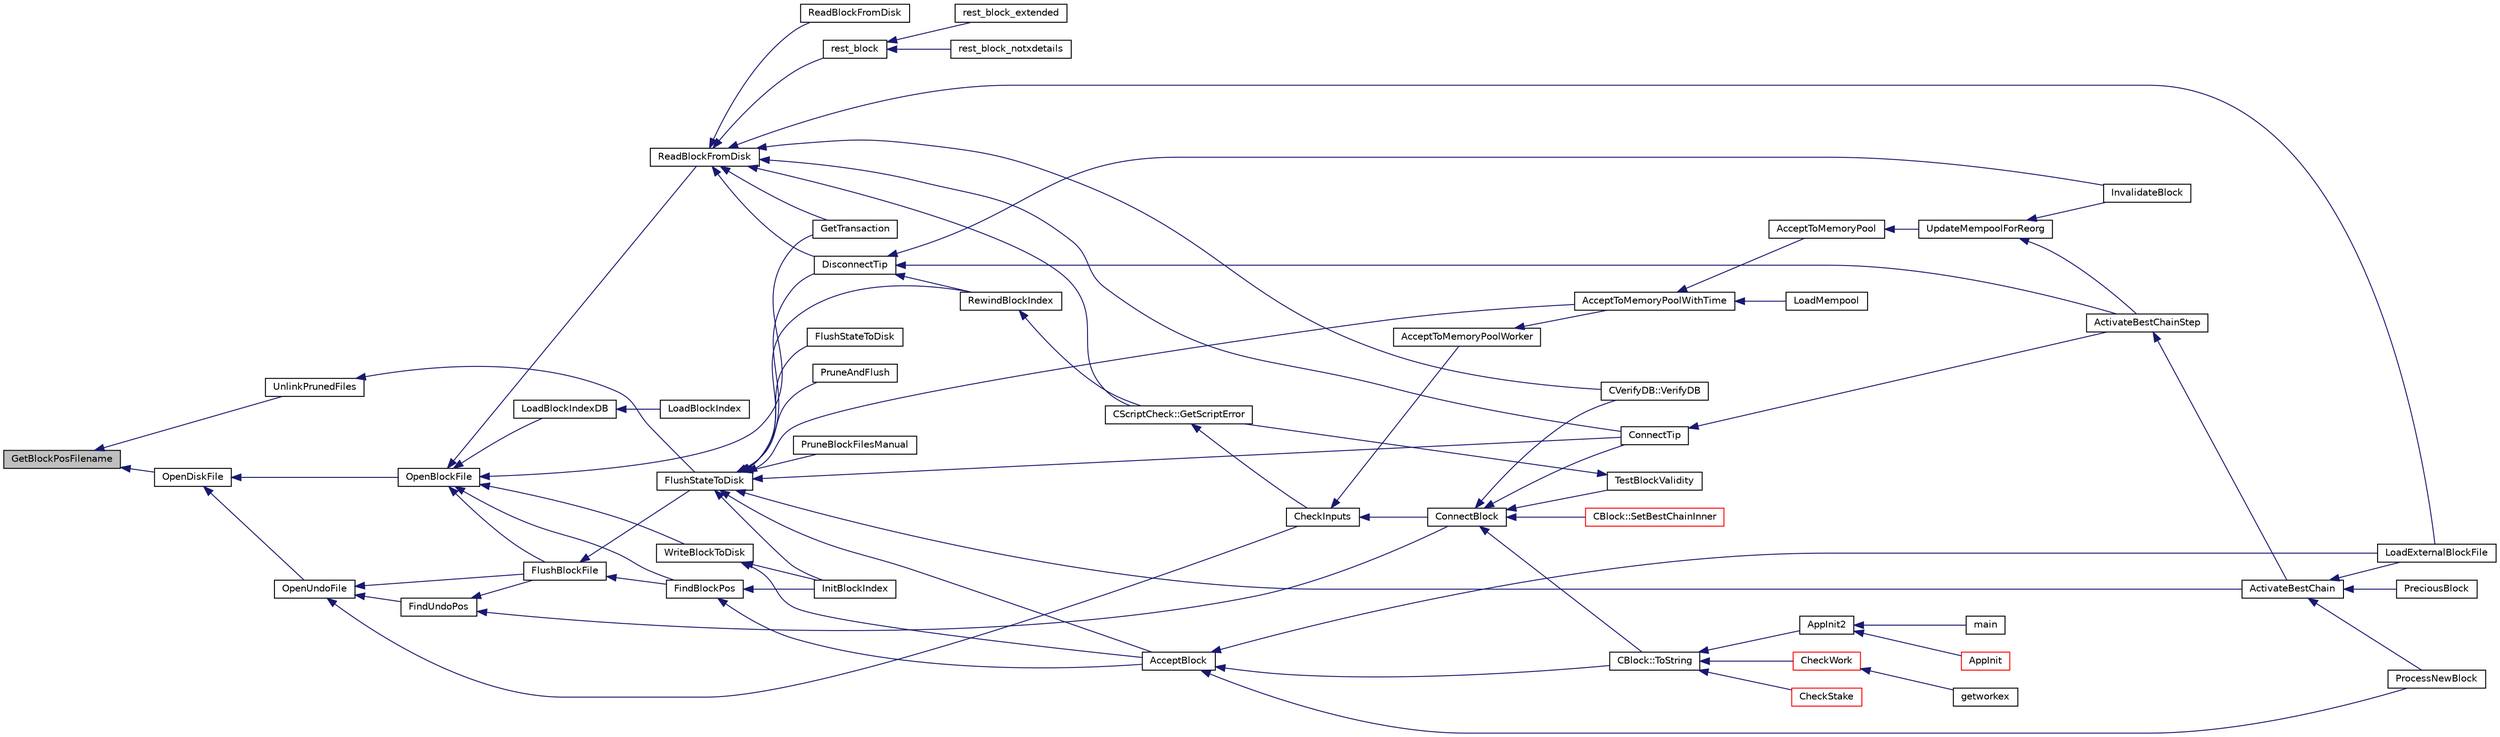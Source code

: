 digraph "GetBlockPosFilename"
{
  edge [fontname="Helvetica",fontsize="10",labelfontname="Helvetica",labelfontsize="10"];
  node [fontname="Helvetica",fontsize="10",shape=record];
  rankdir="LR";
  Node823 [label="GetBlockPosFilename",height=0.2,width=0.4,color="black", fillcolor="grey75", style="filled", fontcolor="black"];
  Node823 -> Node824 [dir="back",color="midnightblue",fontsize="10",style="solid",fontname="Helvetica"];
  Node824 [label="UnlinkPrunedFiles",height=0.2,width=0.4,color="black", fillcolor="white", style="filled",URL="$db/d38/validation_8h.html#aeec5391c3d81044fb887645b81803b4b",tooltip="Actually unlink the specified files. "];
  Node824 -> Node825 [dir="back",color="midnightblue",fontsize="10",style="solid",fontname="Helvetica"];
  Node825 [label="FlushStateToDisk",height=0.2,width=0.4,color="black", fillcolor="white", style="filled",URL="$dd/d7d/validation_8cpp.html#a788f3aaee688481378aa35a0e776718a",tooltip="Update the on-disk chain state. "];
  Node825 -> Node826 [dir="back",color="midnightblue",fontsize="10",style="solid",fontname="Helvetica"];
  Node826 [label="AcceptToMemoryPoolWithTime",height=0.2,width=0.4,color="black", fillcolor="white", style="filled",URL="$dd/d7d/validation_8cpp.html#a7e5d2eb678cdda338b2dc803a2d4999f",tooltip="(try to) add transaction to memory pool with a specified acceptance time "];
  Node826 -> Node827 [dir="back",color="midnightblue",fontsize="10",style="solid",fontname="Helvetica"];
  Node827 [label="AcceptToMemoryPool",height=0.2,width=0.4,color="black", fillcolor="white", style="filled",URL="$db/d38/validation_8h.html#a25cdf856fb2107e0e96fd6bf4c0619cb",tooltip="(try to) add transaction to memory pool plTxnReplaced will be appended to with all transactions repla..."];
  Node827 -> Node828 [dir="back",color="midnightblue",fontsize="10",style="solid",fontname="Helvetica"];
  Node828 [label="UpdateMempoolForReorg",height=0.2,width=0.4,color="black", fillcolor="white", style="filled",URL="$dd/d7d/validation_8cpp.html#aaa1204b724d7b62f09ef22df4c6a592d"];
  Node828 -> Node829 [dir="back",color="midnightblue",fontsize="10",style="solid",fontname="Helvetica"];
  Node829 [label="ActivateBestChainStep",height=0.2,width=0.4,color="black", fillcolor="white", style="filled",URL="$dd/d7d/validation_8cpp.html#a4e2b817360d39dc766271f51fc146c96",tooltip="Try to make some progress towards making pindexMostWork the active block. "];
  Node829 -> Node830 [dir="back",color="midnightblue",fontsize="10",style="solid",fontname="Helvetica"];
  Node830 [label="ActivateBestChain",height=0.2,width=0.4,color="black", fillcolor="white", style="filled",URL="$db/d38/validation_8h.html#a81d9ced51eb72d4df66abddb00318b64",tooltip="Find the best known block, and make it the tip of the block chain. "];
  Node830 -> Node831 [dir="back",color="midnightblue",fontsize="10",style="solid",fontname="Helvetica"];
  Node831 [label="PreciousBlock",height=0.2,width=0.4,color="black", fillcolor="white", style="filled",URL="$db/d38/validation_8h.html#a04e493dc156338a1b2f457f7a7feaaa9",tooltip="Mark a block as precious and reorganize. "];
  Node830 -> Node832 [dir="back",color="midnightblue",fontsize="10",style="solid",fontname="Helvetica"];
  Node832 [label="ProcessNewBlock",height=0.2,width=0.4,color="black", fillcolor="white", style="filled",URL="$db/d38/validation_8h.html#a290fce59049c0951b8eb73f0129bf6f0",tooltip="Process an incoming block. "];
  Node830 -> Node833 [dir="back",color="midnightblue",fontsize="10",style="solid",fontname="Helvetica"];
  Node833 [label="LoadExternalBlockFile",height=0.2,width=0.4,color="black", fillcolor="white", style="filled",URL="$db/d38/validation_8h.html#a2233339a13d09038cf2e46f4d0144be4",tooltip="Import blocks from an external file. "];
  Node828 -> Node834 [dir="back",color="midnightblue",fontsize="10",style="solid",fontname="Helvetica"];
  Node834 [label="InvalidateBlock",height=0.2,width=0.4,color="black", fillcolor="white", style="filled",URL="$db/d38/validation_8h.html#adf70cddb5b3b3218a7f22da08dc4a456",tooltip="Mark a block as invalid. "];
  Node826 -> Node835 [dir="back",color="midnightblue",fontsize="10",style="solid",fontname="Helvetica"];
  Node835 [label="LoadMempool",height=0.2,width=0.4,color="black", fillcolor="white", style="filled",URL="$db/d38/validation_8h.html#adea951730b49ef41e5390df5be8d3f1b",tooltip="Load the mempool from disk. "];
  Node825 -> Node836 [dir="back",color="midnightblue",fontsize="10",style="solid",fontname="Helvetica"];
  Node836 [label="FlushStateToDisk",height=0.2,width=0.4,color="black", fillcolor="white", style="filled",URL="$db/d38/validation_8h.html#a0d01c135cc5a05475e3dc3910c9888da",tooltip="Flush all state, indexes and buffers to disk. "];
  Node825 -> Node837 [dir="back",color="midnightblue",fontsize="10",style="solid",fontname="Helvetica"];
  Node837 [label="PruneAndFlush",height=0.2,width=0.4,color="black", fillcolor="white", style="filled",URL="$db/d38/validation_8h.html#afccc404d3f648d7834ee7522ca348b41",tooltip="Prune block files and flush state to disk. "];
  Node825 -> Node838 [dir="back",color="midnightblue",fontsize="10",style="solid",fontname="Helvetica"];
  Node838 [label="DisconnectTip",height=0.2,width=0.4,color="black", fillcolor="white", style="filled",URL="$dd/d7d/validation_8cpp.html#af22a75696068786d303019f31f29eb9e",tooltip="Disconnect chainActive&#39;s tip. "];
  Node838 -> Node829 [dir="back",color="midnightblue",fontsize="10",style="solid",fontname="Helvetica"];
  Node838 -> Node834 [dir="back",color="midnightblue",fontsize="10",style="solid",fontname="Helvetica"];
  Node838 -> Node839 [dir="back",color="midnightblue",fontsize="10",style="solid",fontname="Helvetica"];
  Node839 [label="RewindBlockIndex",height=0.2,width=0.4,color="black", fillcolor="white", style="filled",URL="$db/d38/validation_8h.html#a2e51de180124822c526ac8f82777fa32",tooltip="When there are blocks in the active chain with missing data, rewind the chainstate and remove them fr..."];
  Node839 -> Node840 [dir="back",color="midnightblue",fontsize="10",style="solid",fontname="Helvetica"];
  Node840 [label="CScriptCheck::GetScriptError",height=0.2,width=0.4,color="black", fillcolor="white", style="filled",URL="$df/d12/class_c_script_check.html#a1340496c37e521c253606b5957173afd"];
  Node840 -> Node841 [dir="back",color="midnightblue",fontsize="10",style="solid",fontname="Helvetica"];
  Node841 [label="CheckInputs",height=0.2,width=0.4,color="black", fillcolor="white", style="filled",URL="$dd/d7d/validation_8cpp.html#a48897c72856156ef5606fc27fe1954f3",tooltip="Check whether all inputs of this transaction are valid (no double spends, scripts & sigs..."];
  Node841 -> Node842 [dir="back",color="midnightblue",fontsize="10",style="solid",fontname="Helvetica"];
  Node842 [label="AcceptToMemoryPoolWorker",height=0.2,width=0.4,color="black", fillcolor="white", style="filled",URL="$dd/d7d/validation_8cpp.html#a274b0623037c72315662a07ecf760176"];
  Node842 -> Node826 [dir="back",color="midnightblue",fontsize="10",style="solid",fontname="Helvetica"];
  Node841 -> Node843 [dir="back",color="midnightblue",fontsize="10",style="solid",fontname="Helvetica"];
  Node843 [label="ConnectBlock",height=0.2,width=0.4,color="black", fillcolor="white", style="filled",URL="$dd/d7d/validation_8cpp.html#afafbb35ee38b98e832fcb8b159942055",tooltip="Apply the effects of this block (with given index) on the UTXO set represented by coins..."];
  Node843 -> Node844 [dir="back",color="midnightblue",fontsize="10",style="solid",fontname="Helvetica"];
  Node844 [label="CBlock::SetBestChainInner",height=0.2,width=0.4,color="red", fillcolor="white", style="filled",URL="$d3/d51/class_c_block.html#a82c90ccbecf89a38ff56d8429514e2c2"];
  Node843 -> Node853 [dir="back",color="midnightblue",fontsize="10",style="solid",fontname="Helvetica"];
  Node853 [label="CBlock::ToString",height=0.2,width=0.4,color="black", fillcolor="white", style="filled",URL="$d3/d51/class_c_block.html#a0e8a98f10831c00ae76b3a831c4804e5"];
  Node853 -> Node847 [dir="back",color="midnightblue",fontsize="10",style="solid",fontname="Helvetica"];
  Node847 [label="AppInit2",height=0.2,width=0.4,color="black", fillcolor="white", style="filled",URL="$d8/dc0/init_8h.html#a1a4c1bfbf6ba1db77e988b89b9cadfd3",tooltip="Initialize ion. "];
  Node847 -> Node848 [dir="back",color="midnightblue",fontsize="10",style="solid",fontname="Helvetica"];
  Node848 [label="AppInit",height=0.2,width=0.4,color="red", fillcolor="white", style="filled",URL="$d4/d35/iond_8cpp.html#ac59316b767e6984e1285f0531275286b"];
  Node847 -> Node850 [dir="back",color="midnightblue",fontsize="10",style="solid",fontname="Helvetica"];
  Node850 [label="main",height=0.2,width=0.4,color="black", fillcolor="white", style="filled",URL="$d5/d2d/ion_8cpp.html#a0ddf1224851353fc92bfbff6f499fa97"];
  Node853 -> Node854 [dir="back",color="midnightblue",fontsize="10",style="solid",fontname="Helvetica"];
  Node854 [label="CheckWork",height=0.2,width=0.4,color="red", fillcolor="white", style="filled",URL="$de/d13/miner_8h.html#aadd8a05aa6d8fae1c0f4daa5e971a12a",tooltip="Check mined proof-of-work block. "];
  Node854 -> Node855 [dir="back",color="midnightblue",fontsize="10",style="solid",fontname="Helvetica"];
  Node855 [label="getworkex",height=0.2,width=0.4,color="black", fillcolor="white", style="filled",URL="$d4/ddd/rpcmining_8cpp.html#aa40f86dc468a3f2ef4a3bba99e20a069"];
  Node853 -> Node857 [dir="back",color="midnightblue",fontsize="10",style="solid",fontname="Helvetica"];
  Node857 [label="CheckStake",height=0.2,width=0.4,color="red", fillcolor="white", style="filled",URL="$de/d13/miner_8h.html#a68be4bcfa03b86095641eac5ca996fed",tooltip="Check mined proof-of-stake block. "];
  Node843 -> Node859 [dir="back",color="midnightblue",fontsize="10",style="solid",fontname="Helvetica"];
  Node859 [label="ConnectTip",height=0.2,width=0.4,color="black", fillcolor="white", style="filled",URL="$dd/d7d/validation_8cpp.html#a6aed3630ddc1f0822daf257250d4799a",tooltip="Connect a new block to chainActive. "];
  Node859 -> Node829 [dir="back",color="midnightblue",fontsize="10",style="solid",fontname="Helvetica"];
  Node843 -> Node860 [dir="back",color="midnightblue",fontsize="10",style="solid",fontname="Helvetica"];
  Node860 [label="TestBlockValidity",height=0.2,width=0.4,color="black", fillcolor="white", style="filled",URL="$db/d38/validation_8h.html#a12c39e969c9077605ae8a91730fb78d3",tooltip="Check a block is completely valid from start to finish (only works on top of our current best block..."];
  Node860 -> Node840 [dir="back",color="midnightblue",fontsize="10",style="solid",fontname="Helvetica"];
  Node843 -> Node861 [dir="back",color="midnightblue",fontsize="10",style="solid",fontname="Helvetica"];
  Node861 [label="CVerifyDB::VerifyDB",height=0.2,width=0.4,color="black", fillcolor="white", style="filled",URL="$d7/da0/class_c_verify_d_b.html#af12e07230f20d23cf01d417d0e785c49"];
  Node825 -> Node859 [dir="back",color="midnightblue",fontsize="10",style="solid",fontname="Helvetica"];
  Node825 -> Node830 [dir="back",color="midnightblue",fontsize="10",style="solid",fontname="Helvetica"];
  Node825 -> Node862 [dir="back",color="midnightblue",fontsize="10",style="solid",fontname="Helvetica"];
  Node862 [label="AcceptBlock",height=0.2,width=0.4,color="black", fillcolor="white", style="filled",URL="$dd/d7d/validation_8cpp.html#aaa7054d6767ac72da76062adba62e296",tooltip="Store block on disk. "];
  Node862 -> Node853 [dir="back",color="midnightblue",fontsize="10",style="solid",fontname="Helvetica"];
  Node862 -> Node832 [dir="back",color="midnightblue",fontsize="10",style="solid",fontname="Helvetica"];
  Node862 -> Node833 [dir="back",color="midnightblue",fontsize="10",style="solid",fontname="Helvetica"];
  Node825 -> Node863 [dir="back",color="midnightblue",fontsize="10",style="solid",fontname="Helvetica"];
  Node863 [label="PruneBlockFilesManual",height=0.2,width=0.4,color="black", fillcolor="white", style="filled",URL="$db/d38/validation_8h.html#a173f79e71650a53a095bc1d88d77d6f9",tooltip="Prune block files up to a given height. "];
  Node825 -> Node839 [dir="back",color="midnightblue",fontsize="10",style="solid",fontname="Helvetica"];
  Node825 -> Node864 [dir="back",color="midnightblue",fontsize="10",style="solid",fontname="Helvetica"];
  Node864 [label="InitBlockIndex",height=0.2,width=0.4,color="black", fillcolor="white", style="filled",URL="$db/d38/validation_8h.html#aaf2e19311fff6b9cd421a9a9d59f7ff1",tooltip="Initialize a new block tree database + block data on disk. "];
  Node823 -> Node865 [dir="back",color="midnightblue",fontsize="10",style="solid",fontname="Helvetica"];
  Node865 [label="OpenDiskFile",height=0.2,width=0.4,color="black", fillcolor="white", style="filled",URL="$dd/d7d/validation_8cpp.html#ab2be209b59654115aac034cea8ca1b17"];
  Node865 -> Node866 [dir="back",color="midnightblue",fontsize="10",style="solid",fontname="Helvetica"];
  Node866 [label="OpenBlockFile",height=0.2,width=0.4,color="black", fillcolor="white", style="filled",URL="$db/d38/validation_8h.html#a531eb79ff695289ac9a4f8daf292273c",tooltip="Open a block file (blk?????.dat) "];
  Node866 -> Node867 [dir="back",color="midnightblue",fontsize="10",style="solid",fontname="Helvetica"];
  Node867 [label="GetTransaction",height=0.2,width=0.4,color="black", fillcolor="white", style="filled",URL="$db/d38/validation_8h.html#a07fae6c3df8041881d293cd91afd9c97",tooltip="Retrieve a transaction (from memory pool, or from disk, if possible) "];
  Node866 -> Node868 [dir="back",color="midnightblue",fontsize="10",style="solid",fontname="Helvetica"];
  Node868 [label="WriteBlockToDisk",height=0.2,width=0.4,color="black", fillcolor="white", style="filled",URL="$dd/d7d/validation_8cpp.html#a5a30f21e1d098b9bcc0aec2d2252670c"];
  Node868 -> Node862 [dir="back",color="midnightblue",fontsize="10",style="solid",fontname="Helvetica"];
  Node868 -> Node864 [dir="back",color="midnightblue",fontsize="10",style="solid",fontname="Helvetica"];
  Node866 -> Node869 [dir="back",color="midnightblue",fontsize="10",style="solid",fontname="Helvetica"];
  Node869 [label="ReadBlockFromDisk",height=0.2,width=0.4,color="black", fillcolor="white", style="filled",URL="$db/d38/validation_8h.html#a578c1df234b05798180f0235d469a5ba",tooltip="Functions for disk access for blocks. "];
  Node869 -> Node870 [dir="back",color="midnightblue",fontsize="10",style="solid",fontname="Helvetica"];
  Node870 [label="rest_block",height=0.2,width=0.4,color="black", fillcolor="white", style="filled",URL="$d8/d04/rest_8cpp.html#a99e4aae76e1b90f996cf7c24b5281464"];
  Node870 -> Node871 [dir="back",color="midnightblue",fontsize="10",style="solid",fontname="Helvetica"];
  Node871 [label="rest_block_extended",height=0.2,width=0.4,color="black", fillcolor="white", style="filled",URL="$d8/d04/rest_8cpp.html#af08858ee3c5d6236db44a62c423e0c0e"];
  Node870 -> Node872 [dir="back",color="midnightblue",fontsize="10",style="solid",fontname="Helvetica"];
  Node872 [label="rest_block_notxdetails",height=0.2,width=0.4,color="black", fillcolor="white", style="filled",URL="$d8/d04/rest_8cpp.html#acf422a3f71f1fd9963d6c65517bbb654"];
  Node869 -> Node867 [dir="back",color="midnightblue",fontsize="10",style="solid",fontname="Helvetica"];
  Node869 -> Node873 [dir="back",color="midnightblue",fontsize="10",style="solid",fontname="Helvetica"];
  Node873 [label="ReadBlockFromDisk",height=0.2,width=0.4,color="black", fillcolor="white", style="filled",URL="$db/d38/validation_8h.html#aee79e45a0b167f9b312f83a23880cfbc"];
  Node869 -> Node838 [dir="back",color="midnightblue",fontsize="10",style="solid",fontname="Helvetica"];
  Node869 -> Node859 [dir="back",color="midnightblue",fontsize="10",style="solid",fontname="Helvetica"];
  Node869 -> Node861 [dir="back",color="midnightblue",fontsize="10",style="solid",fontname="Helvetica"];
  Node869 -> Node833 [dir="back",color="midnightblue",fontsize="10",style="solid",fontname="Helvetica"];
  Node869 -> Node840 [dir="back",color="midnightblue",fontsize="10",style="solid",fontname="Helvetica"];
  Node866 -> Node874 [dir="back",color="midnightblue",fontsize="10",style="solid",fontname="Helvetica"];
  Node874 [label="FlushBlockFile",height=0.2,width=0.4,color="black", fillcolor="white", style="filled",URL="$dd/d7d/validation_8cpp.html#a60aaca97e87f41ccf0f794d1ff252bff"];
  Node874 -> Node825 [dir="back",color="midnightblue",fontsize="10",style="solid",fontname="Helvetica"];
  Node874 -> Node875 [dir="back",color="midnightblue",fontsize="10",style="solid",fontname="Helvetica"];
  Node875 [label="FindBlockPos",height=0.2,width=0.4,color="black", fillcolor="white", style="filled",URL="$dd/d7d/validation_8cpp.html#a901d5ba590050c555cfe104705b39f79"];
  Node875 -> Node862 [dir="back",color="midnightblue",fontsize="10",style="solid",fontname="Helvetica"];
  Node875 -> Node864 [dir="back",color="midnightblue",fontsize="10",style="solid",fontname="Helvetica"];
  Node866 -> Node875 [dir="back",color="midnightblue",fontsize="10",style="solid",fontname="Helvetica"];
  Node866 -> Node876 [dir="back",color="midnightblue",fontsize="10",style="solid",fontname="Helvetica"];
  Node876 [label="LoadBlockIndexDB",height=0.2,width=0.4,color="black", fillcolor="white", style="filled",URL="$dd/d7d/validation_8cpp.html#adc87847be035fb67de8bf116d24ab957"];
  Node876 -> Node877 [dir="back",color="midnightblue",fontsize="10",style="solid",fontname="Helvetica"];
  Node877 [label="LoadBlockIndex",height=0.2,width=0.4,color="black", fillcolor="white", style="filled",URL="$db/d38/validation_8h.html#ac199fda2eb2ecbe7dfa224eb2a0af8e1",tooltip="Load the block tree and coins database from disk. "];
  Node865 -> Node878 [dir="back",color="midnightblue",fontsize="10",style="solid",fontname="Helvetica"];
  Node878 [label="OpenUndoFile",height=0.2,width=0.4,color="black", fillcolor="white", style="filled",URL="$dd/d7d/validation_8cpp.html#a401788a8de274cbb17f2dc81ec0b9f6d",tooltip="Open an undo file (rev?????.dat) "];
  Node878 -> Node841 [dir="back",color="midnightblue",fontsize="10",style="solid",fontname="Helvetica"];
  Node878 -> Node874 [dir="back",color="midnightblue",fontsize="10",style="solid",fontname="Helvetica"];
  Node878 -> Node879 [dir="back",color="midnightblue",fontsize="10",style="solid",fontname="Helvetica"];
  Node879 [label="FindUndoPos",height=0.2,width=0.4,color="black", fillcolor="white", style="filled",URL="$dd/d7d/validation_8cpp.html#ab1c7792582deab20a888c67e4fcd8754"];
  Node879 -> Node874 [dir="back",color="midnightblue",fontsize="10",style="solid",fontname="Helvetica"];
  Node879 -> Node843 [dir="back",color="midnightblue",fontsize="10",style="solid",fontname="Helvetica"];
}
